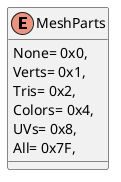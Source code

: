 @startuml
enum MeshParts {
    None= 0x0,
    Verts= 0x1,
    Tris= 0x2,
    Colors= 0x4,
    UVs= 0x8,
    All= 0x7F,
}
@enduml
